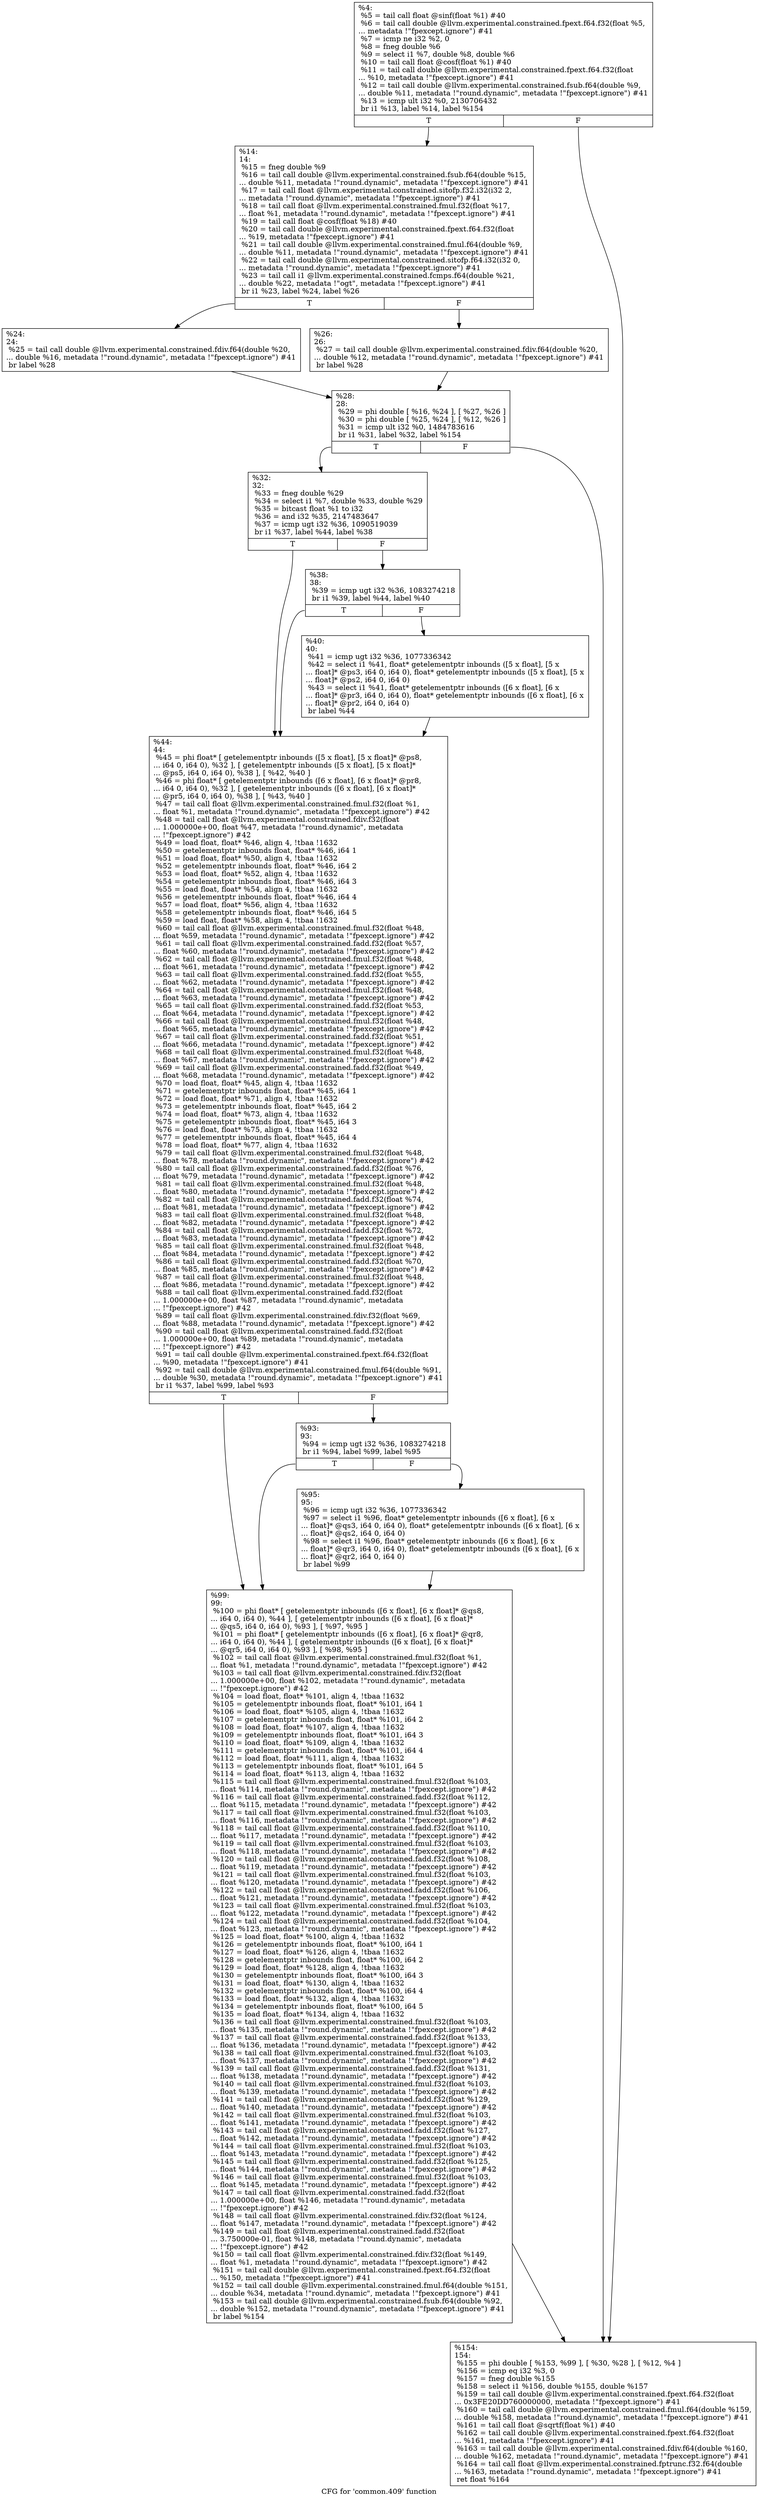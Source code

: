 digraph "CFG for 'common.409' function" {
	label="CFG for 'common.409' function";

	Node0x1c92ac0 [shape=record,label="{%4:\l  %5 = tail call float @sinf(float %1) #40\l  %6 = tail call double @llvm.experimental.constrained.fpext.f64.f32(float %5,\l... metadata !\"fpexcept.ignore\") #41\l  %7 = icmp ne i32 %2, 0\l  %8 = fneg double %6\l  %9 = select i1 %7, double %8, double %6\l  %10 = tail call float @cosf(float %1) #40\l  %11 = tail call double @llvm.experimental.constrained.fpext.f64.f32(float\l... %10, metadata !\"fpexcept.ignore\") #41\l  %12 = tail call double @llvm.experimental.constrained.fsub.f64(double %9,\l... double %11, metadata !\"round.dynamic\", metadata !\"fpexcept.ignore\") #41\l  %13 = icmp ult i32 %0, 2130706432\l  br i1 %13, label %14, label %154\l|{<s0>T|<s1>F}}"];
	Node0x1c92ac0:s0 -> Node0x1c94da0;
	Node0x1c92ac0:s1 -> Node0x1c95110;
	Node0x1c94da0 [shape=record,label="{%14:\l14:                                               \l  %15 = fneg double %9\l  %16 = tail call double @llvm.experimental.constrained.fsub.f64(double %15,\l... double %11, metadata !\"round.dynamic\", metadata !\"fpexcept.ignore\") #41\l  %17 = tail call float @llvm.experimental.constrained.sitofp.f32.i32(i32 2,\l... metadata !\"round.dynamic\", metadata !\"fpexcept.ignore\") #41\l  %18 = tail call float @llvm.experimental.constrained.fmul.f32(float %17,\l... float %1, metadata !\"round.dynamic\", metadata !\"fpexcept.ignore\") #41\l  %19 = tail call float @cosf(float %18) #40\l  %20 = tail call double @llvm.experimental.constrained.fpext.f64.f32(float\l... %19, metadata !\"fpexcept.ignore\") #41\l  %21 = tail call double @llvm.experimental.constrained.fmul.f64(double %9,\l... double %11, metadata !\"round.dynamic\", metadata !\"fpexcept.ignore\") #41\l  %22 = tail call double @llvm.experimental.constrained.sitofp.f64.i32(i32 0,\l... metadata !\"round.dynamic\", metadata !\"fpexcept.ignore\") #41\l  %23 = tail call i1 @llvm.experimental.constrained.fcmps.f64(double %21,\l... double %22, metadata !\"ogt\", metadata !\"fpexcept.ignore\") #41\l  br i1 %23, label %24, label %26\l|{<s0>T|<s1>F}}"];
	Node0x1c94da0:s0 -> Node0x1c94df0;
	Node0x1c94da0:s1 -> Node0x1c94e40;
	Node0x1c94df0 [shape=record,label="{%24:\l24:                                               \l  %25 = tail call double @llvm.experimental.constrained.fdiv.f64(double %20,\l... double %16, metadata !\"round.dynamic\", metadata !\"fpexcept.ignore\") #41\l  br label %28\l}"];
	Node0x1c94df0 -> Node0x1c94e90;
	Node0x1c94e40 [shape=record,label="{%26:\l26:                                               \l  %27 = tail call double @llvm.experimental.constrained.fdiv.f64(double %20,\l... double %12, metadata !\"round.dynamic\", metadata !\"fpexcept.ignore\") #41\l  br label %28\l}"];
	Node0x1c94e40 -> Node0x1c94e90;
	Node0x1c94e90 [shape=record,label="{%28:\l28:                                               \l  %29 = phi double [ %16, %24 ], [ %27, %26 ]\l  %30 = phi double [ %25, %24 ], [ %12, %26 ]\l  %31 = icmp ult i32 %0, 1484783616\l  br i1 %31, label %32, label %154\l|{<s0>T|<s1>F}}"];
	Node0x1c94e90:s0 -> Node0x1c94ee0;
	Node0x1c94e90:s1 -> Node0x1c95110;
	Node0x1c94ee0 [shape=record,label="{%32:\l32:                                               \l  %33 = fneg double %29\l  %34 = select i1 %7, double %33, double %29\l  %35 = bitcast float %1 to i32\l  %36 = and i32 %35, 2147483647\l  %37 = icmp ugt i32 %36, 1090519039\l  br i1 %37, label %44, label %38\l|{<s0>T|<s1>F}}"];
	Node0x1c94ee0:s0 -> Node0x1c94fd0;
	Node0x1c94ee0:s1 -> Node0x1c94f30;
	Node0x1c94f30 [shape=record,label="{%38:\l38:                                               \l  %39 = icmp ugt i32 %36, 1083274218\l  br i1 %39, label %44, label %40\l|{<s0>T|<s1>F}}"];
	Node0x1c94f30:s0 -> Node0x1c94fd0;
	Node0x1c94f30:s1 -> Node0x1c94f80;
	Node0x1c94f80 [shape=record,label="{%40:\l40:                                               \l  %41 = icmp ugt i32 %36, 1077336342\l  %42 = select i1 %41, float* getelementptr inbounds ([5 x float], [5 x\l... float]* @ps3, i64 0, i64 0), float* getelementptr inbounds ([5 x float], [5 x\l... float]* @ps2, i64 0, i64 0)\l  %43 = select i1 %41, float* getelementptr inbounds ([6 x float], [6 x\l... float]* @pr3, i64 0, i64 0), float* getelementptr inbounds ([6 x float], [6 x\l... float]* @pr2, i64 0, i64 0)\l  br label %44\l}"];
	Node0x1c94f80 -> Node0x1c94fd0;
	Node0x1c94fd0 [shape=record,label="{%44:\l44:                                               \l  %45 = phi float* [ getelementptr inbounds ([5 x float], [5 x float]* @ps8,\l... i64 0, i64 0), %32 ], [ getelementptr inbounds ([5 x float], [5 x float]*\l... @ps5, i64 0, i64 0), %38 ], [ %42, %40 ]\l  %46 = phi float* [ getelementptr inbounds ([6 x float], [6 x float]* @pr8,\l... i64 0, i64 0), %32 ], [ getelementptr inbounds ([6 x float], [6 x float]*\l... @pr5, i64 0, i64 0), %38 ], [ %43, %40 ]\l  %47 = tail call float @llvm.experimental.constrained.fmul.f32(float %1,\l... float %1, metadata !\"round.dynamic\", metadata !\"fpexcept.ignore\") #42\l  %48 = tail call float @llvm.experimental.constrained.fdiv.f32(float\l... 1.000000e+00, float %47, metadata !\"round.dynamic\", metadata\l... !\"fpexcept.ignore\") #42\l  %49 = load float, float* %46, align 4, !tbaa !1632\l  %50 = getelementptr inbounds float, float* %46, i64 1\l  %51 = load float, float* %50, align 4, !tbaa !1632\l  %52 = getelementptr inbounds float, float* %46, i64 2\l  %53 = load float, float* %52, align 4, !tbaa !1632\l  %54 = getelementptr inbounds float, float* %46, i64 3\l  %55 = load float, float* %54, align 4, !tbaa !1632\l  %56 = getelementptr inbounds float, float* %46, i64 4\l  %57 = load float, float* %56, align 4, !tbaa !1632\l  %58 = getelementptr inbounds float, float* %46, i64 5\l  %59 = load float, float* %58, align 4, !tbaa !1632\l  %60 = tail call float @llvm.experimental.constrained.fmul.f32(float %48,\l... float %59, metadata !\"round.dynamic\", metadata !\"fpexcept.ignore\") #42\l  %61 = tail call float @llvm.experimental.constrained.fadd.f32(float %57,\l... float %60, metadata !\"round.dynamic\", metadata !\"fpexcept.ignore\") #42\l  %62 = tail call float @llvm.experimental.constrained.fmul.f32(float %48,\l... float %61, metadata !\"round.dynamic\", metadata !\"fpexcept.ignore\") #42\l  %63 = tail call float @llvm.experimental.constrained.fadd.f32(float %55,\l... float %62, metadata !\"round.dynamic\", metadata !\"fpexcept.ignore\") #42\l  %64 = tail call float @llvm.experimental.constrained.fmul.f32(float %48,\l... float %63, metadata !\"round.dynamic\", metadata !\"fpexcept.ignore\") #42\l  %65 = tail call float @llvm.experimental.constrained.fadd.f32(float %53,\l... float %64, metadata !\"round.dynamic\", metadata !\"fpexcept.ignore\") #42\l  %66 = tail call float @llvm.experimental.constrained.fmul.f32(float %48,\l... float %65, metadata !\"round.dynamic\", metadata !\"fpexcept.ignore\") #42\l  %67 = tail call float @llvm.experimental.constrained.fadd.f32(float %51,\l... float %66, metadata !\"round.dynamic\", metadata !\"fpexcept.ignore\") #42\l  %68 = tail call float @llvm.experimental.constrained.fmul.f32(float %48,\l... float %67, metadata !\"round.dynamic\", metadata !\"fpexcept.ignore\") #42\l  %69 = tail call float @llvm.experimental.constrained.fadd.f32(float %49,\l... float %68, metadata !\"round.dynamic\", metadata !\"fpexcept.ignore\") #42\l  %70 = load float, float* %45, align 4, !tbaa !1632\l  %71 = getelementptr inbounds float, float* %45, i64 1\l  %72 = load float, float* %71, align 4, !tbaa !1632\l  %73 = getelementptr inbounds float, float* %45, i64 2\l  %74 = load float, float* %73, align 4, !tbaa !1632\l  %75 = getelementptr inbounds float, float* %45, i64 3\l  %76 = load float, float* %75, align 4, !tbaa !1632\l  %77 = getelementptr inbounds float, float* %45, i64 4\l  %78 = load float, float* %77, align 4, !tbaa !1632\l  %79 = tail call float @llvm.experimental.constrained.fmul.f32(float %48,\l... float %78, metadata !\"round.dynamic\", metadata !\"fpexcept.ignore\") #42\l  %80 = tail call float @llvm.experimental.constrained.fadd.f32(float %76,\l... float %79, metadata !\"round.dynamic\", metadata !\"fpexcept.ignore\") #42\l  %81 = tail call float @llvm.experimental.constrained.fmul.f32(float %48,\l... float %80, metadata !\"round.dynamic\", metadata !\"fpexcept.ignore\") #42\l  %82 = tail call float @llvm.experimental.constrained.fadd.f32(float %74,\l... float %81, metadata !\"round.dynamic\", metadata !\"fpexcept.ignore\") #42\l  %83 = tail call float @llvm.experimental.constrained.fmul.f32(float %48,\l... float %82, metadata !\"round.dynamic\", metadata !\"fpexcept.ignore\") #42\l  %84 = tail call float @llvm.experimental.constrained.fadd.f32(float %72,\l... float %83, metadata !\"round.dynamic\", metadata !\"fpexcept.ignore\") #42\l  %85 = tail call float @llvm.experimental.constrained.fmul.f32(float %48,\l... float %84, metadata !\"round.dynamic\", metadata !\"fpexcept.ignore\") #42\l  %86 = tail call float @llvm.experimental.constrained.fadd.f32(float %70,\l... float %85, metadata !\"round.dynamic\", metadata !\"fpexcept.ignore\") #42\l  %87 = tail call float @llvm.experimental.constrained.fmul.f32(float %48,\l... float %86, metadata !\"round.dynamic\", metadata !\"fpexcept.ignore\") #42\l  %88 = tail call float @llvm.experimental.constrained.fadd.f32(float\l... 1.000000e+00, float %87, metadata !\"round.dynamic\", metadata\l... !\"fpexcept.ignore\") #42\l  %89 = tail call float @llvm.experimental.constrained.fdiv.f32(float %69,\l... float %88, metadata !\"round.dynamic\", metadata !\"fpexcept.ignore\") #42\l  %90 = tail call float @llvm.experimental.constrained.fadd.f32(float\l... 1.000000e+00, float %89, metadata !\"round.dynamic\", metadata\l... !\"fpexcept.ignore\") #42\l  %91 = tail call double @llvm.experimental.constrained.fpext.f64.f32(float\l... %90, metadata !\"fpexcept.ignore\") #41\l  %92 = tail call double @llvm.experimental.constrained.fmul.f64(double %91,\l... double %30, metadata !\"round.dynamic\", metadata !\"fpexcept.ignore\") #41\l  br i1 %37, label %99, label %93\l|{<s0>T|<s1>F}}"];
	Node0x1c94fd0:s0 -> Node0x1c950c0;
	Node0x1c94fd0:s1 -> Node0x1c95020;
	Node0x1c95020 [shape=record,label="{%93:\l93:                                               \l  %94 = icmp ugt i32 %36, 1083274218\l  br i1 %94, label %99, label %95\l|{<s0>T|<s1>F}}"];
	Node0x1c95020:s0 -> Node0x1c950c0;
	Node0x1c95020:s1 -> Node0x1c95070;
	Node0x1c95070 [shape=record,label="{%95:\l95:                                               \l  %96 = icmp ugt i32 %36, 1077336342\l  %97 = select i1 %96, float* getelementptr inbounds ([6 x float], [6 x\l... float]* @qs3, i64 0, i64 0), float* getelementptr inbounds ([6 x float], [6 x\l... float]* @qs2, i64 0, i64 0)\l  %98 = select i1 %96, float* getelementptr inbounds ([6 x float], [6 x\l... float]* @qr3, i64 0, i64 0), float* getelementptr inbounds ([6 x float], [6 x\l... float]* @qr2, i64 0, i64 0)\l  br label %99\l}"];
	Node0x1c95070 -> Node0x1c950c0;
	Node0x1c950c0 [shape=record,label="{%99:\l99:                                               \l  %100 = phi float* [ getelementptr inbounds ([6 x float], [6 x float]* @qs8,\l... i64 0, i64 0), %44 ], [ getelementptr inbounds ([6 x float], [6 x float]*\l... @qs5, i64 0, i64 0), %93 ], [ %97, %95 ]\l  %101 = phi float* [ getelementptr inbounds ([6 x float], [6 x float]* @qr8,\l... i64 0, i64 0), %44 ], [ getelementptr inbounds ([6 x float], [6 x float]*\l... @qr5, i64 0, i64 0), %93 ], [ %98, %95 ]\l  %102 = tail call float @llvm.experimental.constrained.fmul.f32(float %1,\l... float %1, metadata !\"round.dynamic\", metadata !\"fpexcept.ignore\") #42\l  %103 = tail call float @llvm.experimental.constrained.fdiv.f32(float\l... 1.000000e+00, float %102, metadata !\"round.dynamic\", metadata\l... !\"fpexcept.ignore\") #42\l  %104 = load float, float* %101, align 4, !tbaa !1632\l  %105 = getelementptr inbounds float, float* %101, i64 1\l  %106 = load float, float* %105, align 4, !tbaa !1632\l  %107 = getelementptr inbounds float, float* %101, i64 2\l  %108 = load float, float* %107, align 4, !tbaa !1632\l  %109 = getelementptr inbounds float, float* %101, i64 3\l  %110 = load float, float* %109, align 4, !tbaa !1632\l  %111 = getelementptr inbounds float, float* %101, i64 4\l  %112 = load float, float* %111, align 4, !tbaa !1632\l  %113 = getelementptr inbounds float, float* %101, i64 5\l  %114 = load float, float* %113, align 4, !tbaa !1632\l  %115 = tail call float @llvm.experimental.constrained.fmul.f32(float %103,\l... float %114, metadata !\"round.dynamic\", metadata !\"fpexcept.ignore\") #42\l  %116 = tail call float @llvm.experimental.constrained.fadd.f32(float %112,\l... float %115, metadata !\"round.dynamic\", metadata !\"fpexcept.ignore\") #42\l  %117 = tail call float @llvm.experimental.constrained.fmul.f32(float %103,\l... float %116, metadata !\"round.dynamic\", metadata !\"fpexcept.ignore\") #42\l  %118 = tail call float @llvm.experimental.constrained.fadd.f32(float %110,\l... float %117, metadata !\"round.dynamic\", metadata !\"fpexcept.ignore\") #42\l  %119 = tail call float @llvm.experimental.constrained.fmul.f32(float %103,\l... float %118, metadata !\"round.dynamic\", metadata !\"fpexcept.ignore\") #42\l  %120 = tail call float @llvm.experimental.constrained.fadd.f32(float %108,\l... float %119, metadata !\"round.dynamic\", metadata !\"fpexcept.ignore\") #42\l  %121 = tail call float @llvm.experimental.constrained.fmul.f32(float %103,\l... float %120, metadata !\"round.dynamic\", metadata !\"fpexcept.ignore\") #42\l  %122 = tail call float @llvm.experimental.constrained.fadd.f32(float %106,\l... float %121, metadata !\"round.dynamic\", metadata !\"fpexcept.ignore\") #42\l  %123 = tail call float @llvm.experimental.constrained.fmul.f32(float %103,\l... float %122, metadata !\"round.dynamic\", metadata !\"fpexcept.ignore\") #42\l  %124 = tail call float @llvm.experimental.constrained.fadd.f32(float %104,\l... float %123, metadata !\"round.dynamic\", metadata !\"fpexcept.ignore\") #42\l  %125 = load float, float* %100, align 4, !tbaa !1632\l  %126 = getelementptr inbounds float, float* %100, i64 1\l  %127 = load float, float* %126, align 4, !tbaa !1632\l  %128 = getelementptr inbounds float, float* %100, i64 2\l  %129 = load float, float* %128, align 4, !tbaa !1632\l  %130 = getelementptr inbounds float, float* %100, i64 3\l  %131 = load float, float* %130, align 4, !tbaa !1632\l  %132 = getelementptr inbounds float, float* %100, i64 4\l  %133 = load float, float* %132, align 4, !tbaa !1632\l  %134 = getelementptr inbounds float, float* %100, i64 5\l  %135 = load float, float* %134, align 4, !tbaa !1632\l  %136 = tail call float @llvm.experimental.constrained.fmul.f32(float %103,\l... float %135, metadata !\"round.dynamic\", metadata !\"fpexcept.ignore\") #42\l  %137 = tail call float @llvm.experimental.constrained.fadd.f32(float %133,\l... float %136, metadata !\"round.dynamic\", metadata !\"fpexcept.ignore\") #42\l  %138 = tail call float @llvm.experimental.constrained.fmul.f32(float %103,\l... float %137, metadata !\"round.dynamic\", metadata !\"fpexcept.ignore\") #42\l  %139 = tail call float @llvm.experimental.constrained.fadd.f32(float %131,\l... float %138, metadata !\"round.dynamic\", metadata !\"fpexcept.ignore\") #42\l  %140 = tail call float @llvm.experimental.constrained.fmul.f32(float %103,\l... float %139, metadata !\"round.dynamic\", metadata !\"fpexcept.ignore\") #42\l  %141 = tail call float @llvm.experimental.constrained.fadd.f32(float %129,\l... float %140, metadata !\"round.dynamic\", metadata !\"fpexcept.ignore\") #42\l  %142 = tail call float @llvm.experimental.constrained.fmul.f32(float %103,\l... float %141, metadata !\"round.dynamic\", metadata !\"fpexcept.ignore\") #42\l  %143 = tail call float @llvm.experimental.constrained.fadd.f32(float %127,\l... float %142, metadata !\"round.dynamic\", metadata !\"fpexcept.ignore\") #42\l  %144 = tail call float @llvm.experimental.constrained.fmul.f32(float %103,\l... float %143, metadata !\"round.dynamic\", metadata !\"fpexcept.ignore\") #42\l  %145 = tail call float @llvm.experimental.constrained.fadd.f32(float %125,\l... float %144, metadata !\"round.dynamic\", metadata !\"fpexcept.ignore\") #42\l  %146 = tail call float @llvm.experimental.constrained.fmul.f32(float %103,\l... float %145, metadata !\"round.dynamic\", metadata !\"fpexcept.ignore\") #42\l  %147 = tail call float @llvm.experimental.constrained.fadd.f32(float\l... 1.000000e+00, float %146, metadata !\"round.dynamic\", metadata\l... !\"fpexcept.ignore\") #42\l  %148 = tail call float @llvm.experimental.constrained.fdiv.f32(float %124,\l... float %147, metadata !\"round.dynamic\", metadata !\"fpexcept.ignore\") #42\l  %149 = tail call float @llvm.experimental.constrained.fadd.f32(float\l... 3.750000e-01, float %148, metadata !\"round.dynamic\", metadata\l... !\"fpexcept.ignore\") #42\l  %150 = tail call float @llvm.experimental.constrained.fdiv.f32(float %149,\l... float %1, metadata !\"round.dynamic\", metadata !\"fpexcept.ignore\") #42\l  %151 = tail call double @llvm.experimental.constrained.fpext.f64.f32(float\l... %150, metadata !\"fpexcept.ignore\") #41\l  %152 = tail call double @llvm.experimental.constrained.fmul.f64(double %151,\l... double %34, metadata !\"round.dynamic\", metadata !\"fpexcept.ignore\") #41\l  %153 = tail call double @llvm.experimental.constrained.fsub.f64(double %92,\l... double %152, metadata !\"round.dynamic\", metadata !\"fpexcept.ignore\") #41\l  br label %154\l}"];
	Node0x1c950c0 -> Node0x1c95110;
	Node0x1c95110 [shape=record,label="{%154:\l154:                                              \l  %155 = phi double [ %153, %99 ], [ %30, %28 ], [ %12, %4 ]\l  %156 = icmp eq i32 %3, 0\l  %157 = fneg double %155\l  %158 = select i1 %156, double %155, double %157\l  %159 = tail call double @llvm.experimental.constrained.fpext.f64.f32(float\l... 0x3FE20DD760000000, metadata !\"fpexcept.ignore\") #41\l  %160 = tail call double @llvm.experimental.constrained.fmul.f64(double %159,\l... double %158, metadata !\"round.dynamic\", metadata !\"fpexcept.ignore\") #41\l  %161 = tail call float @sqrtf(float %1) #40\l  %162 = tail call double @llvm.experimental.constrained.fpext.f64.f32(float\l... %161, metadata !\"fpexcept.ignore\") #41\l  %163 = tail call double @llvm.experimental.constrained.fdiv.f64(double %160,\l... double %162, metadata !\"round.dynamic\", metadata !\"fpexcept.ignore\") #41\l  %164 = tail call float @llvm.experimental.constrained.fptrunc.f32.f64(double\l... %163, metadata !\"round.dynamic\", metadata !\"fpexcept.ignore\") #41\l  ret float %164\l}"];
}
